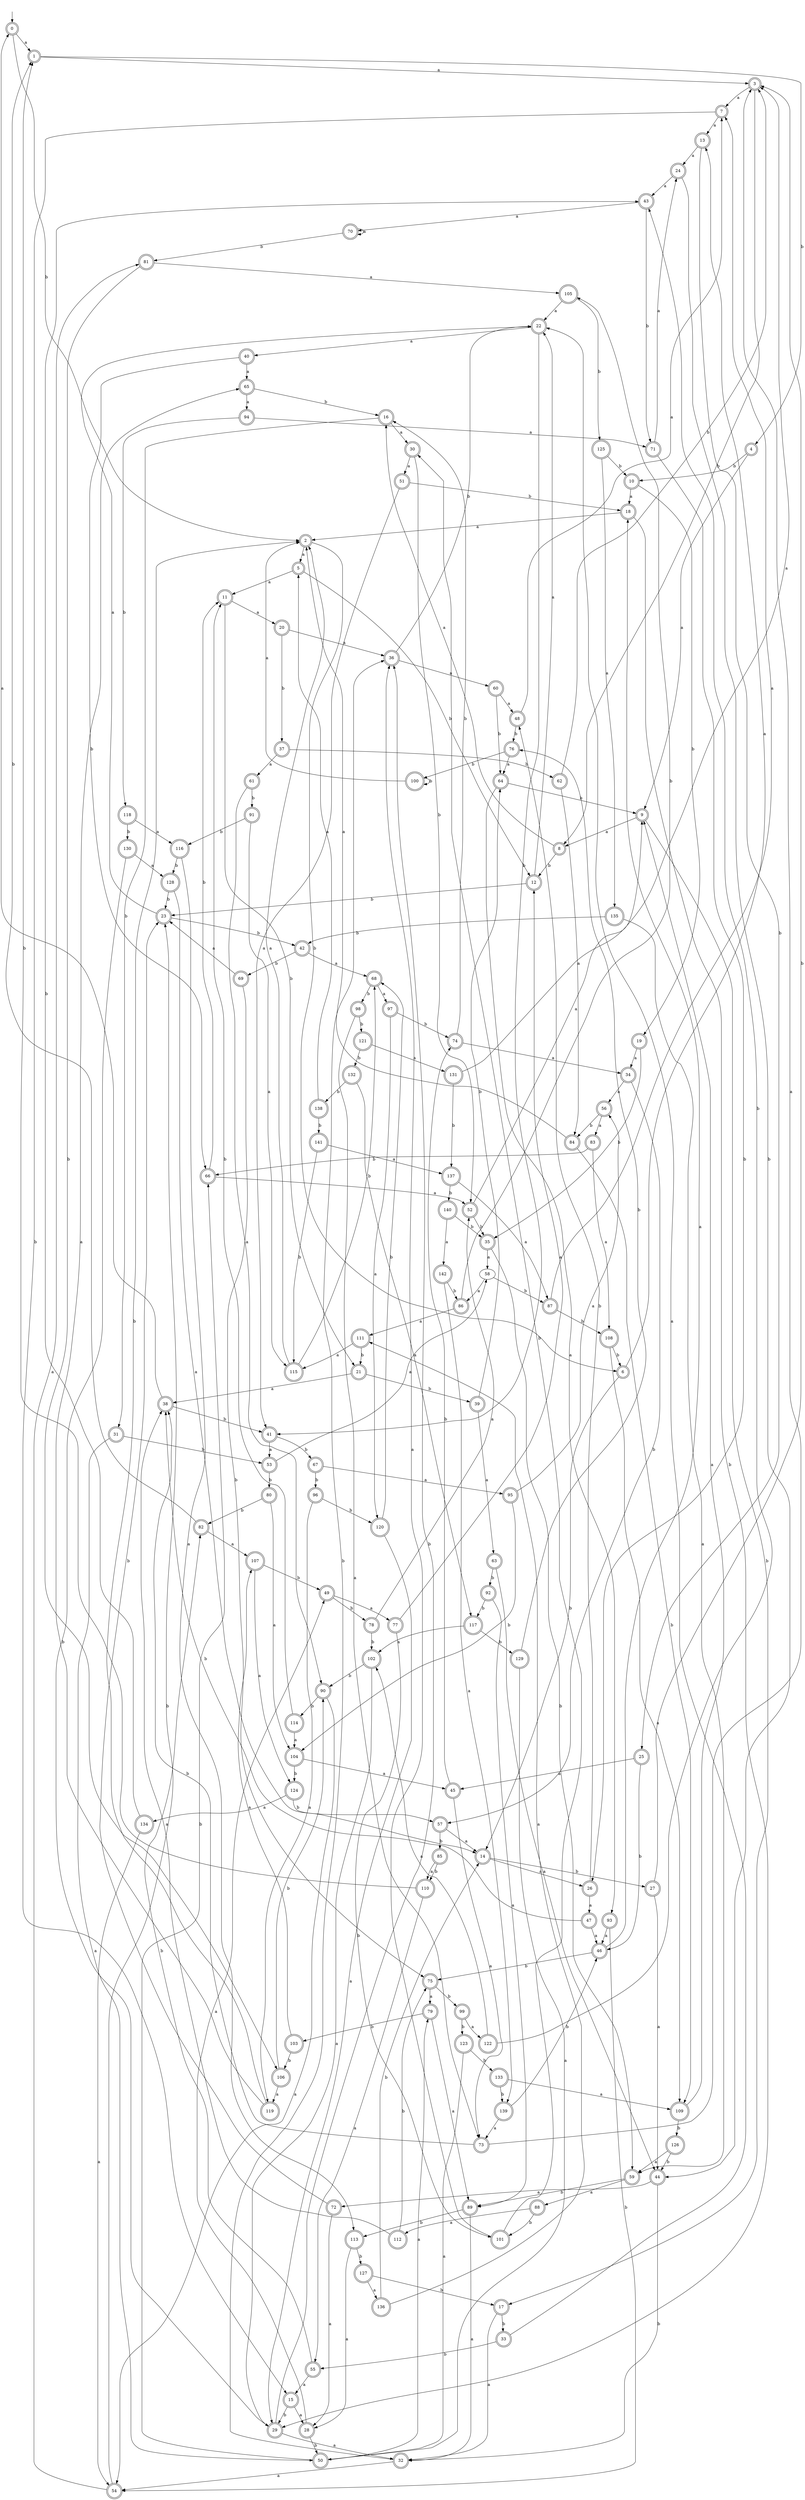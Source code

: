 digraph RandomDFA {
  __start0 [label="", shape=none];
  __start0 -> 0 [label=""];
  0 [shape=circle] [shape=doublecircle]
  0 -> 1 [label="a"]
  0 -> 2 [label="b"]
  1 [shape=doublecircle]
  1 -> 3 [label="a"]
  1 -> 4 [label="b"]
  2 [shape=doublecircle]
  2 -> 5 [label="a"]
  2 -> 6 [label="b"]
  3 [shape=doublecircle]
  3 -> 7 [label="a"]
  3 -> 8 [label="b"]
  4 [shape=doublecircle]
  4 -> 9 [label="a"]
  4 -> 10 [label="b"]
  5 [shape=doublecircle]
  5 -> 11 [label="a"]
  5 -> 12 [label="b"]
  6 [shape=doublecircle]
  6 -> 13 [label="a"]
  6 -> 14 [label="b"]
  7 [shape=doublecircle]
  7 -> 13 [label="a"]
  7 -> 15 [label="b"]
  8 [shape=doublecircle]
  8 -> 16 [label="a"]
  8 -> 12 [label="b"]
  9 [shape=doublecircle]
  9 -> 8 [label="a"]
  9 -> 17 [label="b"]
  10 [shape=doublecircle]
  10 -> 18 [label="a"]
  10 -> 19 [label="b"]
  11 [shape=doublecircle]
  11 -> 20 [label="a"]
  11 -> 21 [label="b"]
  12 [shape=doublecircle]
  12 -> 22 [label="a"]
  12 -> 23 [label="b"]
  13 [shape=doublecircle]
  13 -> 24 [label="a"]
  13 -> 25 [label="b"]
  14 [shape=doublecircle]
  14 -> 26 [label="a"]
  14 -> 27 [label="b"]
  15 [shape=doublecircle]
  15 -> 28 [label="a"]
  15 -> 29 [label="b"]
  16 [shape=doublecircle]
  16 -> 30 [label="a"]
  16 -> 31 [label="b"]
  17 [shape=doublecircle]
  17 -> 32 [label="a"]
  17 -> 33 [label="b"]
  18 [shape=doublecircle]
  18 -> 2 [label="a"]
  18 -> 29 [label="b"]
  19 [shape=doublecircle]
  19 -> 34 [label="a"]
  19 -> 35 [label="b"]
  20 [shape=doublecircle]
  20 -> 36 [label="a"]
  20 -> 37 [label="b"]
  21 [shape=doublecircle]
  21 -> 38 [label="a"]
  21 -> 39 [label="b"]
  22 [shape=doublecircle]
  22 -> 40 [label="a"]
  22 -> 41 [label="b"]
  23 [shape=doublecircle]
  23 -> 22 [label="a"]
  23 -> 42 [label="b"]
  24 [shape=doublecircle]
  24 -> 43 [label="a"]
  24 -> 44 [label="b"]
  25 [shape=doublecircle]
  25 -> 45 [label="a"]
  25 -> 46 [label="b"]
  26 [shape=doublecircle]
  26 -> 47 [label="a"]
  26 -> 48 [label="b"]
  27 [shape=doublecircle]
  27 -> 44 [label="a"]
  27 -> 3 [label="b"]
  28 [shape=doublecircle]
  28 -> 49 [label="a"]
  28 -> 50 [label="b"]
  29 [shape=doublecircle]
  29 -> 32 [label="a"]
  29 -> 36 [label="b"]
  30 [shape=doublecircle]
  30 -> 51 [label="a"]
  30 -> 52 [label="b"]
  31 [shape=doublecircle]
  31 -> 50 [label="a"]
  31 -> 53 [label="b"]
  32 [shape=doublecircle]
  32 -> 54 [label="a"]
  32 -> 36 [label="b"]
  33 [shape=doublecircle]
  33 -> 22 [label="a"]
  33 -> 55 [label="b"]
  34 [shape=doublecircle]
  34 -> 56 [label="a"]
  34 -> 57 [label="b"]
  35 [shape=doublecircle]
  35 -> 58 [label="a"]
  35 -> 59 [label="b"]
  36 [shape=doublecircle]
  36 -> 60 [label="a"]
  36 -> 22 [label="b"]
  37 [shape=doublecircle]
  37 -> 61 [label="a"]
  37 -> 62 [label="b"]
  38 [shape=doublecircle]
  38 -> 0 [label="a"]
  38 -> 41 [label="b"]
  39 [shape=doublecircle]
  39 -> 63 [label="a"]
  39 -> 64 [label="b"]
  40 [shape=doublecircle]
  40 -> 65 [label="a"]
  40 -> 66 [label="b"]
  41 [shape=doublecircle]
  41 -> 53 [label="a"]
  41 -> 67 [label="b"]
  42 [shape=doublecircle]
  42 -> 68 [label="a"]
  42 -> 69 [label="b"]
  43 [shape=doublecircle]
  43 -> 70 [label="a"]
  43 -> 71 [label="b"]
  44 [shape=doublecircle]
  44 -> 72 [label="a"]
  44 -> 32 [label="b"]
  45 [shape=doublecircle]
  45 -> 73 [label="a"]
  45 -> 74 [label="b"]
  46 [shape=doublecircle]
  46 -> 18 [label="a"]
  46 -> 75 [label="b"]
  47 [shape=doublecircle]
  47 -> 46 [label="a"]
  47 -> 38 [label="b"]
  48 [shape=doublecircle]
  48 -> 7 [label="a"]
  48 -> 76 [label="b"]
  49 [shape=doublecircle]
  49 -> 77 [label="a"]
  49 -> 78 [label="b"]
  50 [shape=doublecircle]
  50 -> 79 [label="a"]
  50 -> 66 [label="b"]
  51 [shape=doublecircle]
  51 -> 41 [label="a"]
  51 -> 18 [label="b"]
  52 [shape=doublecircle]
  52 -> 9 [label="a"]
  52 -> 35 [label="b"]
  53 [shape=doublecircle]
  53 -> 58 [label="a"]
  53 -> 80 [label="b"]
  54 [shape=doublecircle]
  54 -> 81 [label="a"]
  54 -> 23 [label="b"]
  55 [shape=doublecircle]
  55 -> 15 [label="a"]
  55 -> 82 [label="b"]
  56 [shape=doublecircle]
  56 -> 83 [label="a"]
  56 -> 84 [label="b"]
  57 [shape=doublecircle]
  57 -> 14 [label="a"]
  57 -> 85 [label="b"]
  58
  58 -> 86 [label="a"]
  58 -> 87 [label="b"]
  59 [shape=doublecircle]
  59 -> 88 [label="a"]
  59 -> 89 [label="b"]
  60 [shape=doublecircle]
  60 -> 48 [label="a"]
  60 -> 64 [label="b"]
  61 [shape=doublecircle]
  61 -> 90 [label="a"]
  61 -> 91 [label="b"]
  62 [shape=doublecircle]
  62 -> 84 [label="a"]
  62 -> 3 [label="b"]
  63 [shape=doublecircle]
  63 -> 44 [label="a"]
  63 -> 92 [label="b"]
  64 [shape=doublecircle]
  64 -> 93 [label="a"]
  64 -> 9 [label="b"]
  65 [shape=doublecircle]
  65 -> 94 [label="a"]
  65 -> 16 [label="b"]
  66 [shape=doublecircle]
  66 -> 52 [label="a"]
  66 -> 11 [label="b"]
  67 [shape=doublecircle]
  67 -> 95 [label="a"]
  67 -> 96 [label="b"]
  68 [shape=doublecircle]
  68 -> 97 [label="a"]
  68 -> 98 [label="b"]
  69 [shape=doublecircle]
  69 -> 23 [label="a"]
  69 -> 75 [label="b"]
  70 [shape=doublecircle]
  70 -> 70 [label="a"]
  70 -> 81 [label="b"]
  71 [shape=doublecircle]
  71 -> 24 [label="a"]
  71 -> 26 [label="b"]
  72 [shape=doublecircle]
  72 -> 28 [label="a"]
  72 -> 23 [label="b"]
  73 [shape=doublecircle]
  73 -> 3 [label="a"]
  73 -> 38 [label="b"]
  74 [shape=doublecircle]
  74 -> 34 [label="a"]
  74 -> 16 [label="b"]
  75 [shape=doublecircle]
  75 -> 79 [label="a"]
  75 -> 99 [label="b"]
  76 [shape=doublecircle]
  76 -> 64 [label="a"]
  76 -> 100 [label="b"]
  77 [shape=doublecircle]
  77 -> 12 [label="a"]
  77 -> 101 [label="b"]
  78 [shape=doublecircle]
  78 -> 52 [label="a"]
  78 -> 102 [label="b"]
  79 [shape=doublecircle]
  79 -> 89 [label="a"]
  79 -> 103 [label="b"]
  80 [shape=doublecircle]
  80 -> 104 [label="a"]
  80 -> 82 [label="b"]
  81 [shape=doublecircle]
  81 -> 105 [label="a"]
  81 -> 106 [label="b"]
  82 [shape=doublecircle]
  82 -> 107 [label="a"]
  82 -> 1 [label="b"]
  83 [shape=doublecircle]
  83 -> 108 [label="a"]
  83 -> 66 [label="b"]
  84 [shape=doublecircle]
  84 -> 2 [label="a"]
  84 -> 109 [label="b"]
  85 [shape=doublecircle]
  85 -> 110 [label="a"]
  85 -> 110 [label="b"]
  86 [shape=doublecircle]
  86 -> 111 [label="a"]
  86 -> 105 [label="b"]
  87 [shape=doublecircle]
  87 -> 7 [label="a"]
  87 -> 108 [label="b"]
  88 [shape=doublecircle]
  88 -> 112 [label="a"]
  88 -> 101 [label="b"]
  89 [shape=doublecircle]
  89 -> 32 [label="a"]
  89 -> 113 [label="b"]
  90 [shape=doublecircle]
  90 -> 54 [label="a"]
  90 -> 114 [label="b"]
  91 [shape=doublecircle]
  91 -> 115 [label="a"]
  91 -> 116 [label="b"]
  92 [shape=doublecircle]
  92 -> 89 [label="a"]
  92 -> 117 [label="b"]
  93 [shape=doublecircle]
  93 -> 46 [label="a"]
  93 -> 54 [label="b"]
  94 [shape=doublecircle]
  94 -> 71 [label="a"]
  94 -> 118 [label="b"]
  95 [shape=doublecircle]
  95 -> 56 [label="a"]
  95 -> 104 [label="b"]
  96 [shape=doublecircle]
  96 -> 119 [label="a"]
  96 -> 120 [label="b"]
  97 [shape=doublecircle]
  97 -> 120 [label="a"]
  97 -> 74 [label="b"]
  98 [shape=doublecircle]
  98 -> 73 [label="a"]
  98 -> 121 [label="b"]
  99 [shape=doublecircle]
  99 -> 122 [label="a"]
  99 -> 123 [label="b"]
  100 [shape=doublecircle]
  100 -> 2 [label="a"]
  100 -> 100 [label="b"]
  101 [shape=doublecircle]
  101 -> 36 [label="a"]
  101 -> 30 [label="b"]
  102 [shape=doublecircle]
  102 -> 29 [label="a"]
  102 -> 90 [label="b"]
  103 [shape=doublecircle]
  103 -> 107 [label="a"]
  103 -> 106 [label="b"]
  104 [shape=doublecircle]
  104 -> 45 [label="a"]
  104 -> 124 [label="b"]
  105 [shape=doublecircle]
  105 -> 22 [label="a"]
  105 -> 125 [label="b"]
  106 [shape=doublecircle]
  106 -> 119 [label="a"]
  106 -> 90 [label="b"]
  107 [shape=doublecircle]
  107 -> 124 [label="a"]
  107 -> 49 [label="b"]
  108 [shape=doublecircle]
  108 -> 109 [label="a"]
  108 -> 6 [label="b"]
  109 [shape=doublecircle]
  109 -> 9 [label="a"]
  109 -> 126 [label="b"]
  110 [shape=doublecircle]
  110 -> 55 [label="a"]
  110 -> 1 [label="b"]
  111 [shape=doublecircle]
  111 -> 115 [label="a"]
  111 -> 21 [label="b"]
  112 [shape=doublecircle]
  112 -> 38 [label="a"]
  112 -> 75 [label="b"]
  113 [shape=doublecircle]
  113 -> 28 [label="a"]
  113 -> 127 [label="b"]
  114 [shape=doublecircle]
  114 -> 104 [label="a"]
  114 -> 11 [label="b"]
  115 [shape=doublecircle]
  115 -> 2 [label="a"]
  115 -> 68 [label="b"]
  116 [shape=doublecircle]
  116 -> 113 [label="a"]
  116 -> 128 [label="b"]
  117 [shape=doublecircle]
  117 -> 102 [label="a"]
  117 -> 129 [label="b"]
  118 [shape=doublecircle]
  118 -> 116 [label="a"]
  118 -> 130 [label="b"]
  119 [shape=doublecircle]
  119 -> 65 [label="a"]
  119 -> 2 [label="b"]
  120 [shape=doublecircle]
  120 -> 29 [label="a"]
  120 -> 68 [label="b"]
  121 [shape=doublecircle]
  121 -> 131 [label="a"]
  121 -> 132 [label="b"]
  122 [shape=doublecircle]
  122 -> 102 [label="a"]
  122 -> 43 [label="b"]
  123 [shape=doublecircle]
  123 -> 50 [label="a"]
  123 -> 133 [label="b"]
  124 [shape=doublecircle]
  124 -> 134 [label="a"]
  124 -> 57 [label="b"]
  125 [shape=doublecircle]
  125 -> 135 [label="a"]
  125 -> 10 [label="b"]
  126 [shape=doublecircle]
  126 -> 59 [label="a"]
  126 -> 44 [label="b"]
  127 [shape=doublecircle]
  127 -> 136 [label="a"]
  127 -> 17 [label="b"]
  128 [shape=doublecircle]
  128 -> 14 [label="a"]
  128 -> 23 [label="b"]
  129 [shape=doublecircle]
  129 -> 50 [label="a"]
  129 -> 76 [label="b"]
  130 [shape=doublecircle]
  130 -> 128 [label="a"]
  130 -> 29 [label="b"]
  131 [shape=doublecircle]
  131 -> 3 [label="a"]
  131 -> 137 [label="b"]
  132 [shape=doublecircle]
  132 -> 117 [label="a"]
  132 -> 138 [label="b"]
  133 [shape=doublecircle]
  133 -> 109 [label="a"]
  133 -> 139 [label="b"]
  134 [shape=doublecircle]
  134 -> 54 [label="a"]
  134 -> 43 [label="b"]
  135 [shape=doublecircle]
  135 -> 59 [label="a"]
  135 -> 42 [label="b"]
  136 [shape=doublecircle]
  136 -> 111 [label="a"]
  136 -> 14 [label="b"]
  137 [shape=doublecircle]
  137 -> 87 [label="a"]
  137 -> 140 [label="b"]
  138 [shape=doublecircle]
  138 -> 5 [label="a"]
  138 -> 141 [label="b"]
  139 [shape=doublecircle]
  139 -> 73 [label="a"]
  139 -> 46 [label="b"]
  140 [shape=doublecircle]
  140 -> 142 [label="a"]
  140 -> 35 [label="b"]
  141 [shape=doublecircle]
  141 -> 137 [label="a"]
  141 -> 115 [label="b"]
  142 [shape=doublecircle]
  142 -> 139 [label="a"]
  142 -> 86 [label="b"]
}

